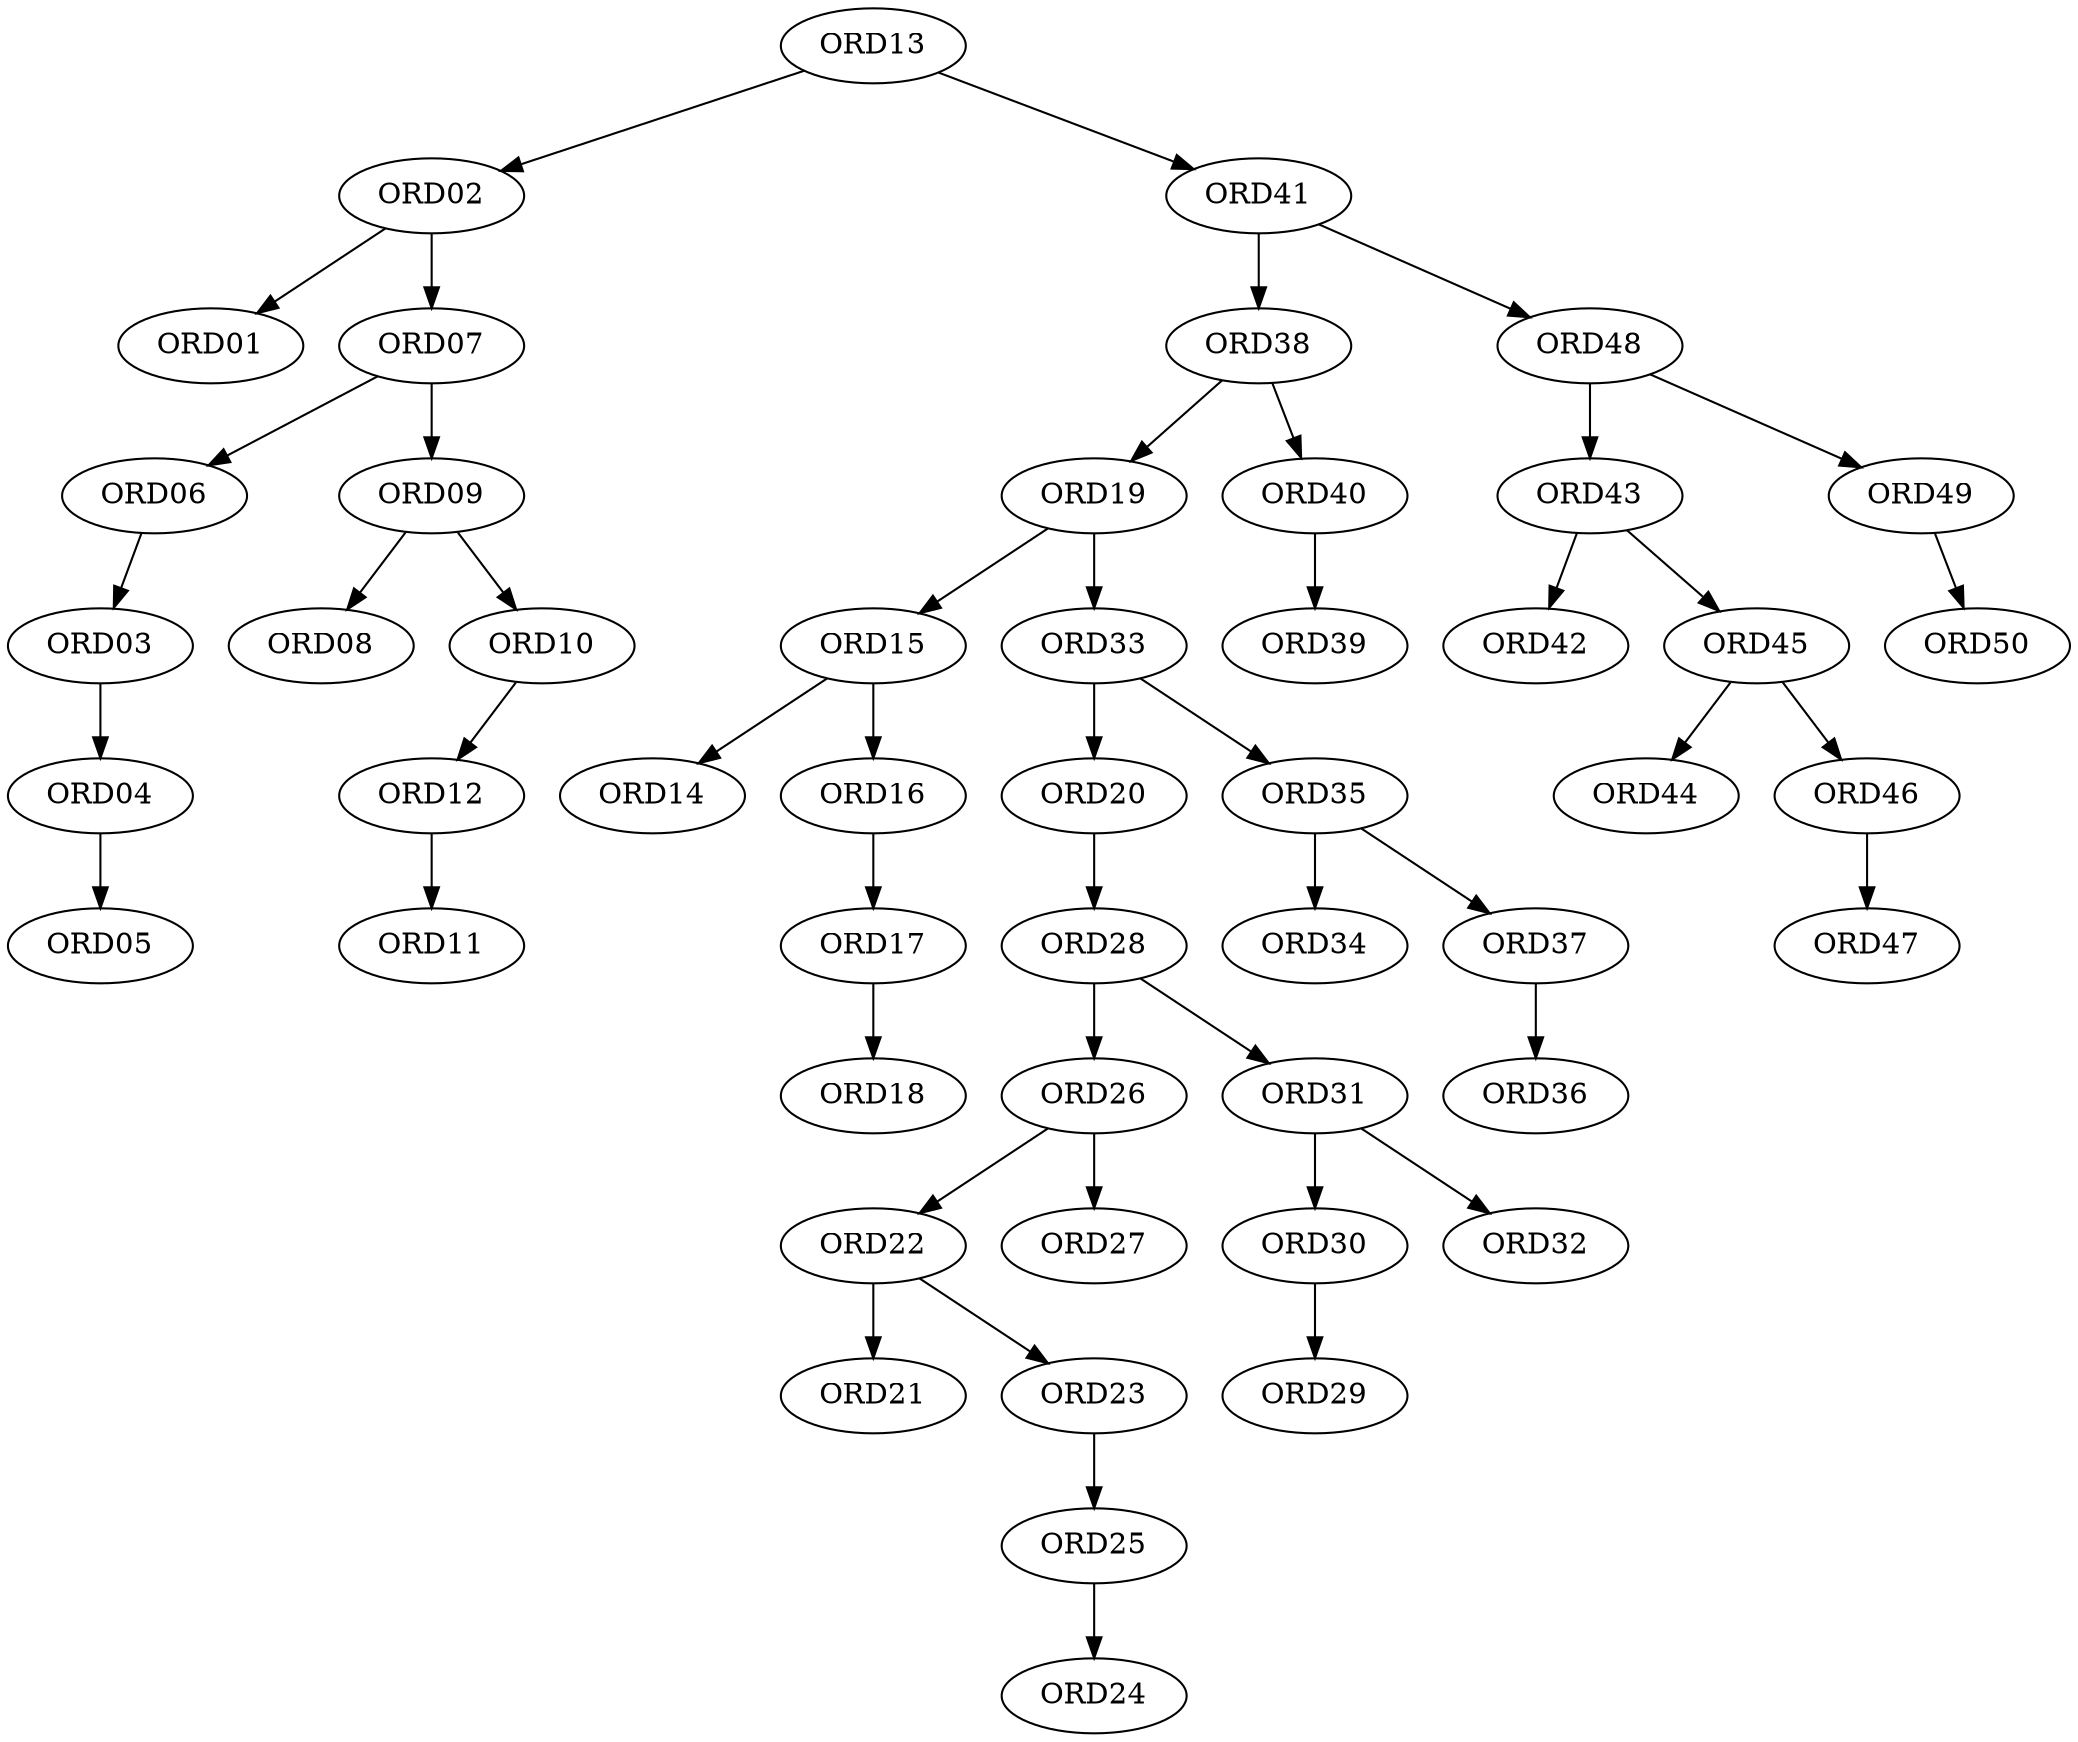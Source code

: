 digraph BST {
"ORD13" -> "ORD02";
"ORD13" -> "ORD41";
"ORD02" -> "ORD01";
"ORD02" -> "ORD07";
"ORD07" -> "ORD06";
"ORD07" -> "ORD09";
"ORD06" -> "ORD03";
"ORD03" -> "ORD04";
"ORD04" -> "ORD05";
"ORD09" -> "ORD08";
"ORD09" -> "ORD10";
"ORD10" -> "ORD12";
"ORD12" -> "ORD11";
"ORD41" -> "ORD38";
"ORD41" -> "ORD48";
"ORD38" -> "ORD19";
"ORD38" -> "ORD40";
"ORD19" -> "ORD15";
"ORD19" -> "ORD33";
"ORD15" -> "ORD14";
"ORD15" -> "ORD16";
"ORD16" -> "ORD17";
"ORD17" -> "ORD18";
"ORD33" -> "ORD20";
"ORD33" -> "ORD35";
"ORD20" -> "ORD28";
"ORD28" -> "ORD26";
"ORD28" -> "ORD31";
"ORD26" -> "ORD22";
"ORD26" -> "ORD27";
"ORD22" -> "ORD21";
"ORD22" -> "ORD23";
"ORD23" -> "ORD25";
"ORD25" -> "ORD24";
"ORD31" -> "ORD30";
"ORD31" -> "ORD32";
"ORD30" -> "ORD29";
"ORD35" -> "ORD34";
"ORD35" -> "ORD37";
"ORD37" -> "ORD36";
"ORD40" -> "ORD39";
"ORD48" -> "ORD43";
"ORD48" -> "ORD49";
"ORD43" -> "ORD42";
"ORD43" -> "ORD45";
"ORD45" -> "ORD44";
"ORD45" -> "ORD46";
"ORD46" -> "ORD47";
"ORD49" -> "ORD50";
}
